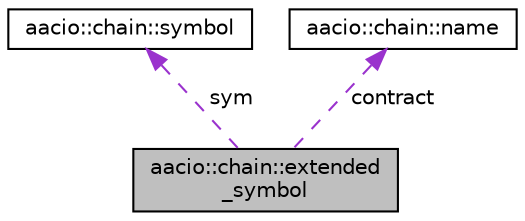 digraph "aacio::chain::extended_symbol"
{
  edge [fontname="Helvetica",fontsize="10",labelfontname="Helvetica",labelfontsize="10"];
  node [fontname="Helvetica",fontsize="10",shape=record];
  Node1 [label="aacio::chain::extended\l_symbol",height=0.2,width=0.4,color="black", fillcolor="grey75", style="filled", fontcolor="black"];
  Node2 -> Node1 [dir="back",color="darkorchid3",fontsize="10",style="dashed",label=" sym" ,fontname="Helvetica"];
  Node2 [label="aacio::chain::symbol",height=0.2,width=0.4,color="black", fillcolor="white", style="filled",URL="$classaacio_1_1chain_1_1symbol.html"];
  Node3 -> Node1 [dir="back",color="darkorchid3",fontsize="10",style="dashed",label=" contract" ,fontname="Helvetica"];
  Node3 [label="aacio::chain::name",height=0.2,width=0.4,color="black", fillcolor="white", style="filled",URL="$structaacio_1_1chain_1_1name.html"];
}
